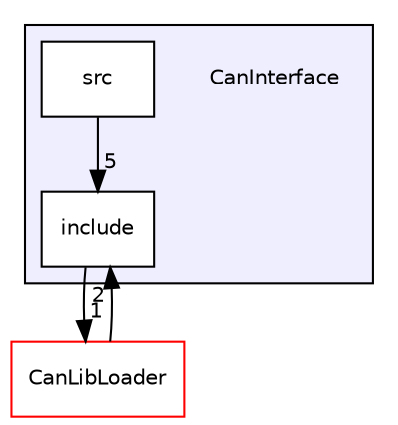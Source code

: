 digraph "CanInterface" {
  compound=true
  node [ fontsize="10", fontname="Helvetica"];
  edge [ labelfontsize="10", labelfontname="Helvetica"];
  subgraph clusterdir_1f0e3058fad0934718aa0fd5f744cca0 {
    graph [ bgcolor="#eeeeff", pencolor="black", label="" URL="dir_1f0e3058fad0934718aa0fd5f744cca0.html"];
    dir_1f0e3058fad0934718aa0fd5f744cca0 [shape=plaintext label="CanInterface"];
    dir_156b6c9c97209fb6dfbd18b16f86aa71 [shape=box label="include" color="black" fillcolor="white" style="filled" URL="dir_156b6c9c97209fb6dfbd18b16f86aa71.html"];
    dir_7f63a5d4fc8928a69cd9ea5d47f1a05a [shape=box label="src" color="black" fillcolor="white" style="filled" URL="dir_7f63a5d4fc8928a69cd9ea5d47f1a05a.html"];
  }
  dir_9c47e0b3b9d011e29e21289b959af4df [shape=box label="CanLibLoader" fillcolor="white" style="filled" color="red" URL="dir_9c47e0b3b9d011e29e21289b959af4df.html"];
  dir_156b6c9c97209fb6dfbd18b16f86aa71->dir_9c47e0b3b9d011e29e21289b959af4df [headlabel="1", labeldistance=1.5 headhref="dir_000001_000009.html"];
  dir_7f63a5d4fc8928a69cd9ea5d47f1a05a->dir_156b6c9c97209fb6dfbd18b16f86aa71 [headlabel="5", labeldistance=1.5 headhref="dir_000002_000001.html"];
  dir_9c47e0b3b9d011e29e21289b959af4df->dir_156b6c9c97209fb6dfbd18b16f86aa71 [headlabel="2", labeldistance=1.5 headhref="dir_000009_000001.html"];
}
